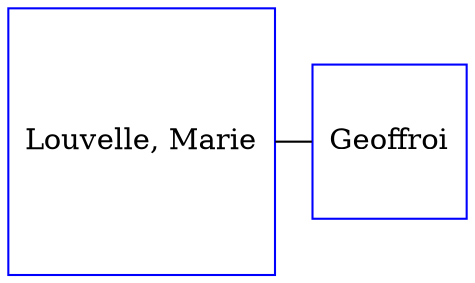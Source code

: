 digraph D {
    edge [dir=none];    node [shape=box];    "005178"   [label="Louvelle, Marie", shape=box, regular=1, color="blue"] ;
"005182"   [label="Geoffroi", shape=box, regular=1, color="blue"] ;
{rank=same; 005178->005182};
}